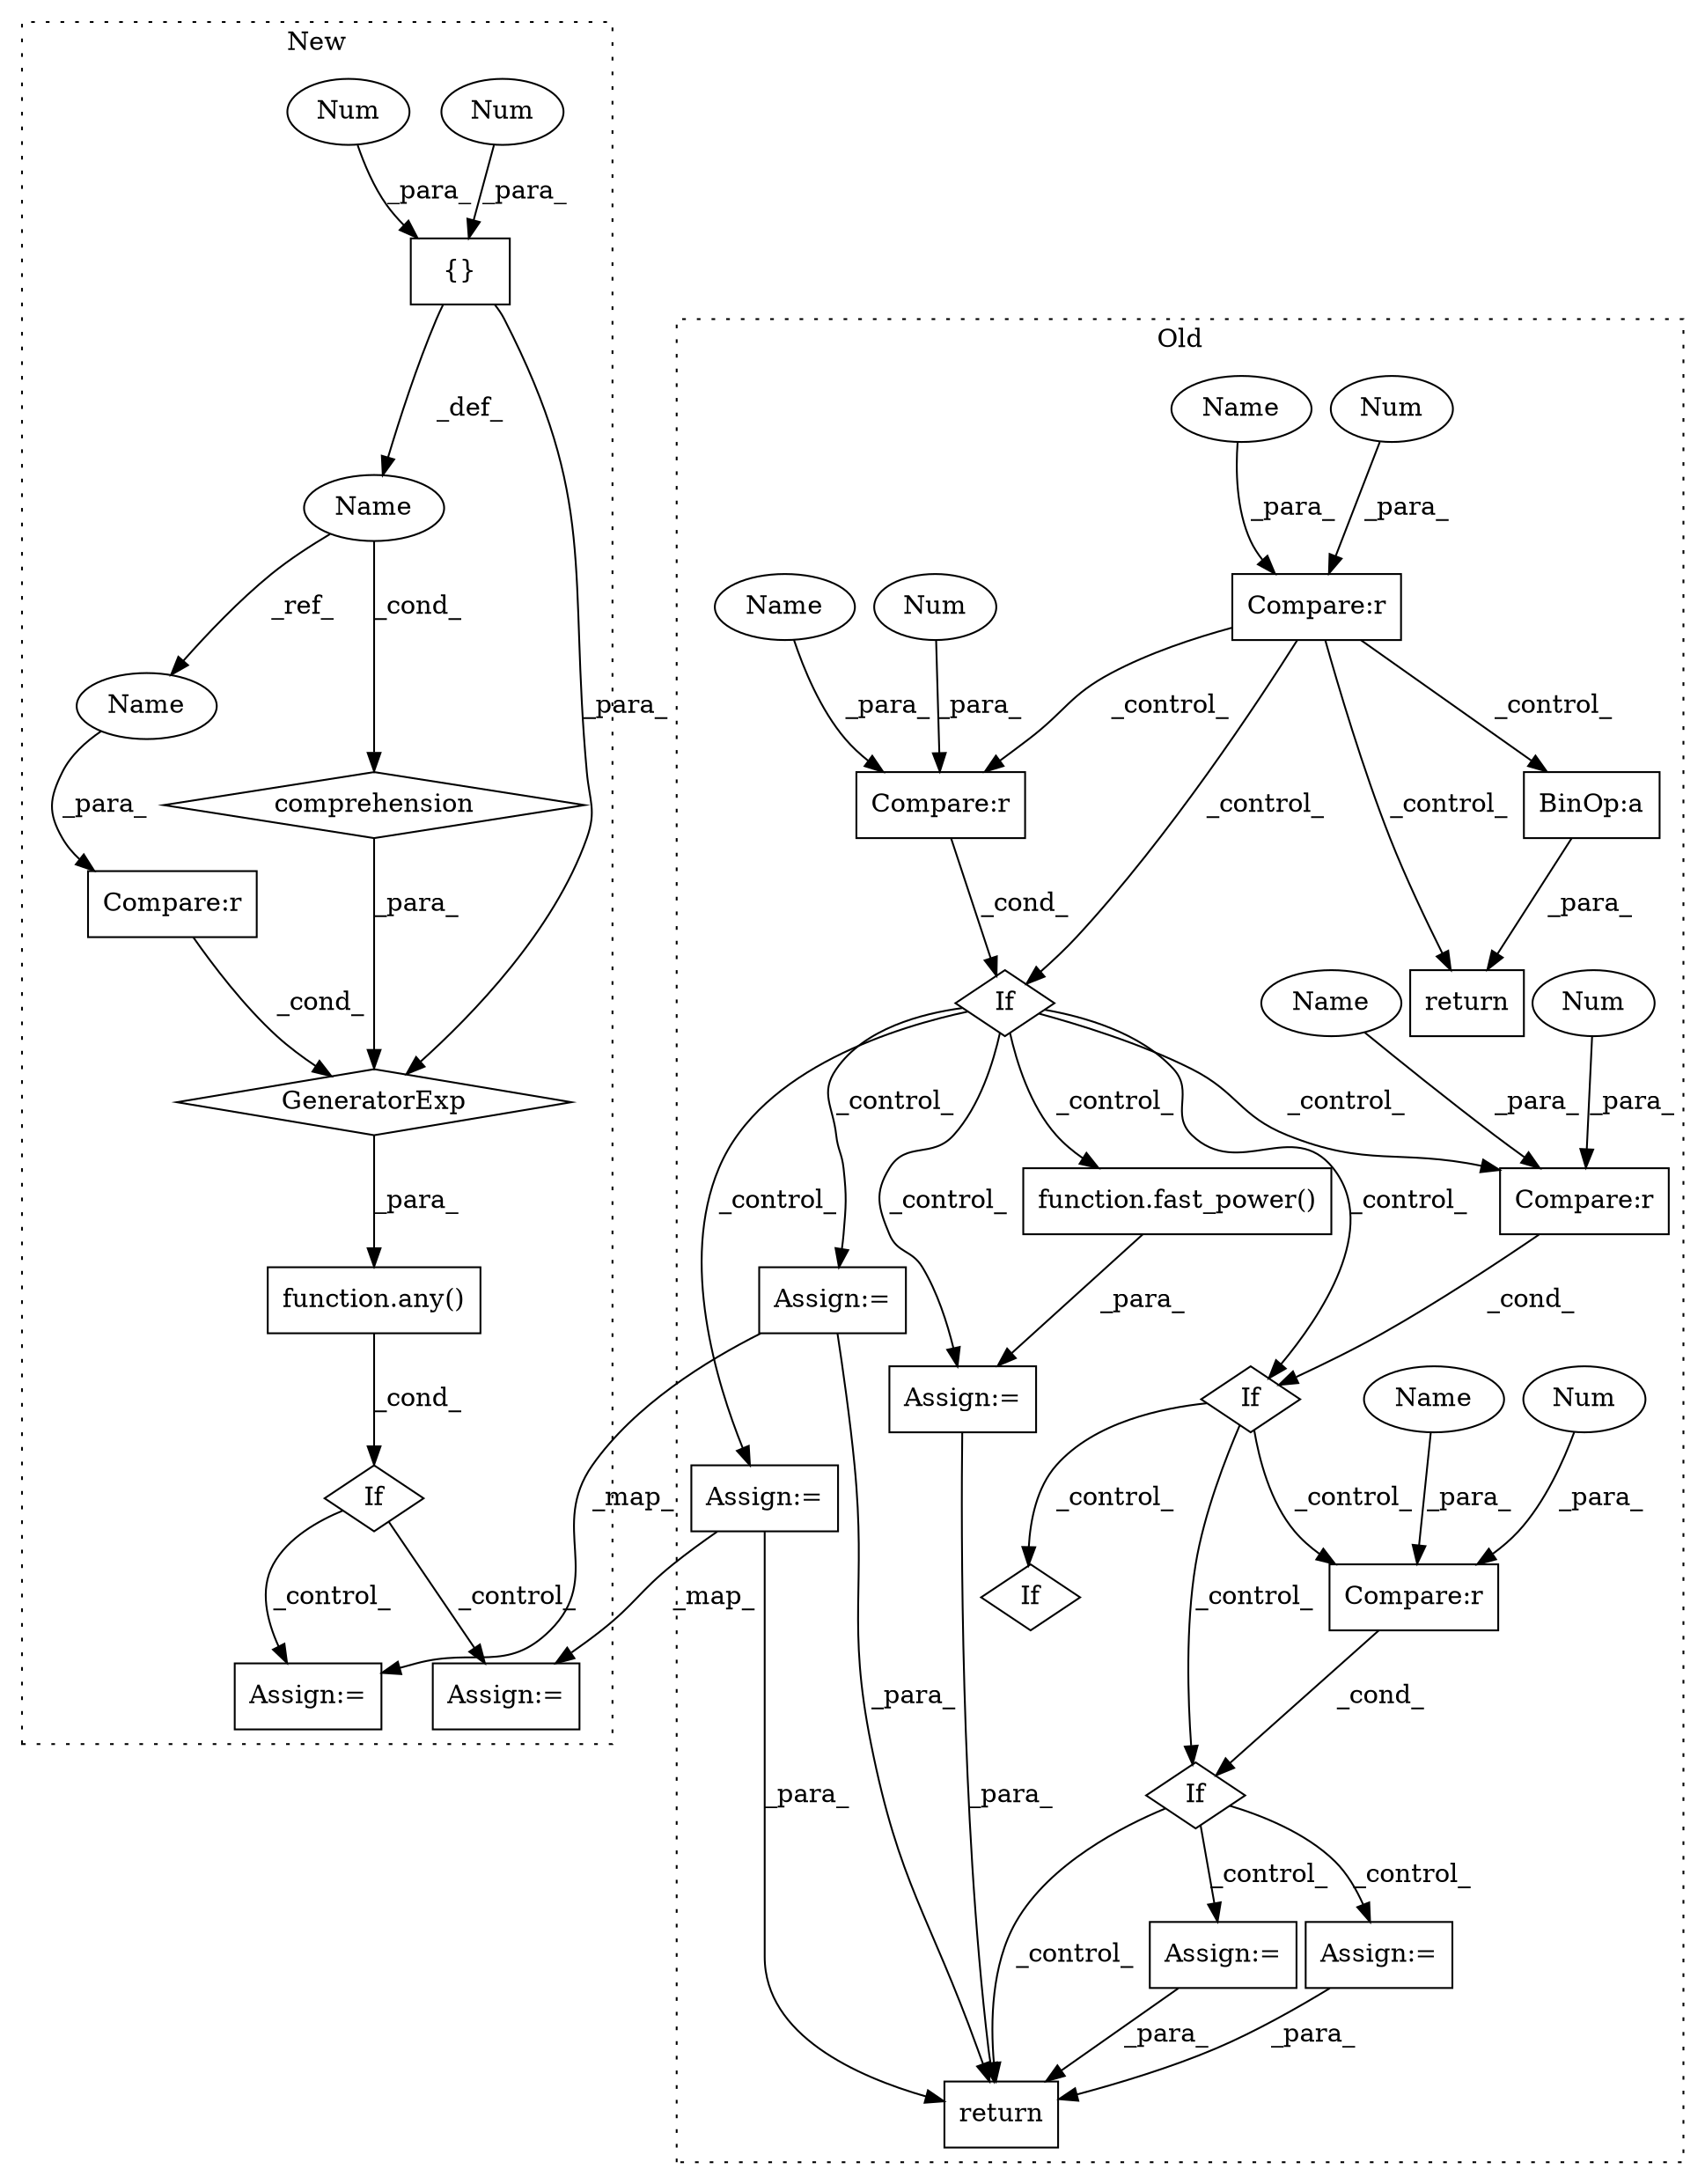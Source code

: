 digraph G {
subgraph cluster0 {
1 [label="return" a="93" s="1906" l="7" shape="box"];
6 [label="If" a="96" s="1241" l="3" shape="diamond"];
7 [label="Compare:r" a="40" s="1244" l="15" shape="box"];
8 [label="Num" a="76" s="1258" l="1" shape="ellipse"];
9 [label="function.fast_power()" a="75" s="1022,1041" l="11,1" shape="box"];
10 [label="If" a="96" s="1274" l="3" shape="diamond"];
12 [label="Compare:r" a="40" s="865" l="15" shape="box"];
13 [label="If" a="96" s="1561" l="0" shape="diamond"];
14 [label="BinOp:a" a="82" s="943" l="10" shape="box"];
15 [label="If" a="96" s="992" l="0" shape="diamond"];
17 [label="Compare:r" a="40" s="1561" l="15" shape="box"];
18 [label="Num" a="76" s="879" l="1" shape="ellipse"];
19 [label="Num" a="76" s="1575" l="1" shape="ellipse"];
22 [label="Compare:r" a="40" s="992" l="14" shape="box"];
24 [label="Num" a="76" s="1005" l="1" shape="ellipse"];
25 [label="Assign:=" a="68" s="1019" l="3" shape="box"];
26 [label="Assign:=" a="68" s="1682" l="3" shape="box"];
27 [label="Assign:=" a="68" s="1655" l="3" shape="box"];
28 [label="return" a="93" s="965" l="7" shape="box"];
30 [label="Assign:=" a="68" s="1059" l="3" shape="box"];
32 [label="Assign:=" a="68" s="1161" l="3" shape="box"];
34 [label="Name" a="87" s="865" l="10" shape="ellipse"];
35 [label="Name" a="87" s="1561" l="10" shape="ellipse"];
36 [label="Name" a="87" s="992" l="10" shape="ellipse"];
37 [label="Name" a="87" s="1244" l="10" shape="ellipse"];
label = "Old";
style="dotted";
}
subgraph cluster1 {
2 [label="function.any()" a="75" s="1817,1822" l="4,31" shape="box"];
3 [label="comprehension" a="45" s="1837" l="3" shape="diamond"];
4 [label="GeneratorExp" a="55" s="1821" l="1" shape="diamond"];
5 [label="If" a="96" s="1814" l="3" shape="diamond"];
11 [label="{}" a="59" s="1846,1851" l="1,0" shape="box"];
16 [label="Compare:r" a="40" s="1821" l="15" shape="box"];
20 [label="Num" a="76" s="1850" l="1" shape="ellipse"];
21 [label="Num" a="76" s="1847" l="1" shape="ellipse"];
23 [label="Name" a="87" s="1841" l="1" shape="ellipse"];
29 [label="Assign:=" a="68" s="1871" l="3" shape="box"];
31 [label="Assign:=" a="68" s="1935" l="3" shape="box"];
33 [label="Name" a="87" s="1821" l="1" shape="ellipse"];
label = "New";
style="dotted";
}
2 -> 5 [label="_cond_"];
3 -> 4 [label="_para_"];
4 -> 2 [label="_para_"];
5 -> 31 [label="_control_"];
5 -> 29 [label="_control_"];
6 -> 10 [label="_control_"];
6 -> 13 [label="_control_"];
6 -> 17 [label="_control_"];
7 -> 6 [label="_cond_"];
8 -> 7 [label="_para_"];
9 -> 25 [label="_para_"];
11 -> 23 [label="_def_"];
11 -> 4 [label="_para_"];
12 -> 22 [label="_control_"];
12 -> 15 [label="_control_"];
12 -> 14 [label="_control_"];
12 -> 28 [label="_control_"];
13 -> 1 [label="_control_"];
13 -> 26 [label="_control_"];
13 -> 27 [label="_control_"];
14 -> 28 [label="_para_"];
15 -> 32 [label="_control_"];
15 -> 25 [label="_control_"];
15 -> 9 [label="_control_"];
15 -> 30 [label="_control_"];
15 -> 6 [label="_control_"];
15 -> 7 [label="_control_"];
16 -> 4 [label="_cond_"];
17 -> 13 [label="_cond_"];
18 -> 12 [label="_para_"];
19 -> 17 [label="_para_"];
20 -> 11 [label="_para_"];
21 -> 11 [label="_para_"];
22 -> 15 [label="_cond_"];
23 -> 33 [label="_ref_"];
23 -> 3 [label="_cond_"];
24 -> 22 [label="_para_"];
25 -> 1 [label="_para_"];
26 -> 1 [label="_para_"];
27 -> 1 [label="_para_"];
30 -> 1 [label="_para_"];
30 -> 29 [label="_map_"];
32 -> 1 [label="_para_"];
32 -> 31 [label="_map_"];
33 -> 16 [label="_para_"];
34 -> 12 [label="_para_"];
35 -> 17 [label="_para_"];
36 -> 22 [label="_para_"];
37 -> 7 [label="_para_"];
}